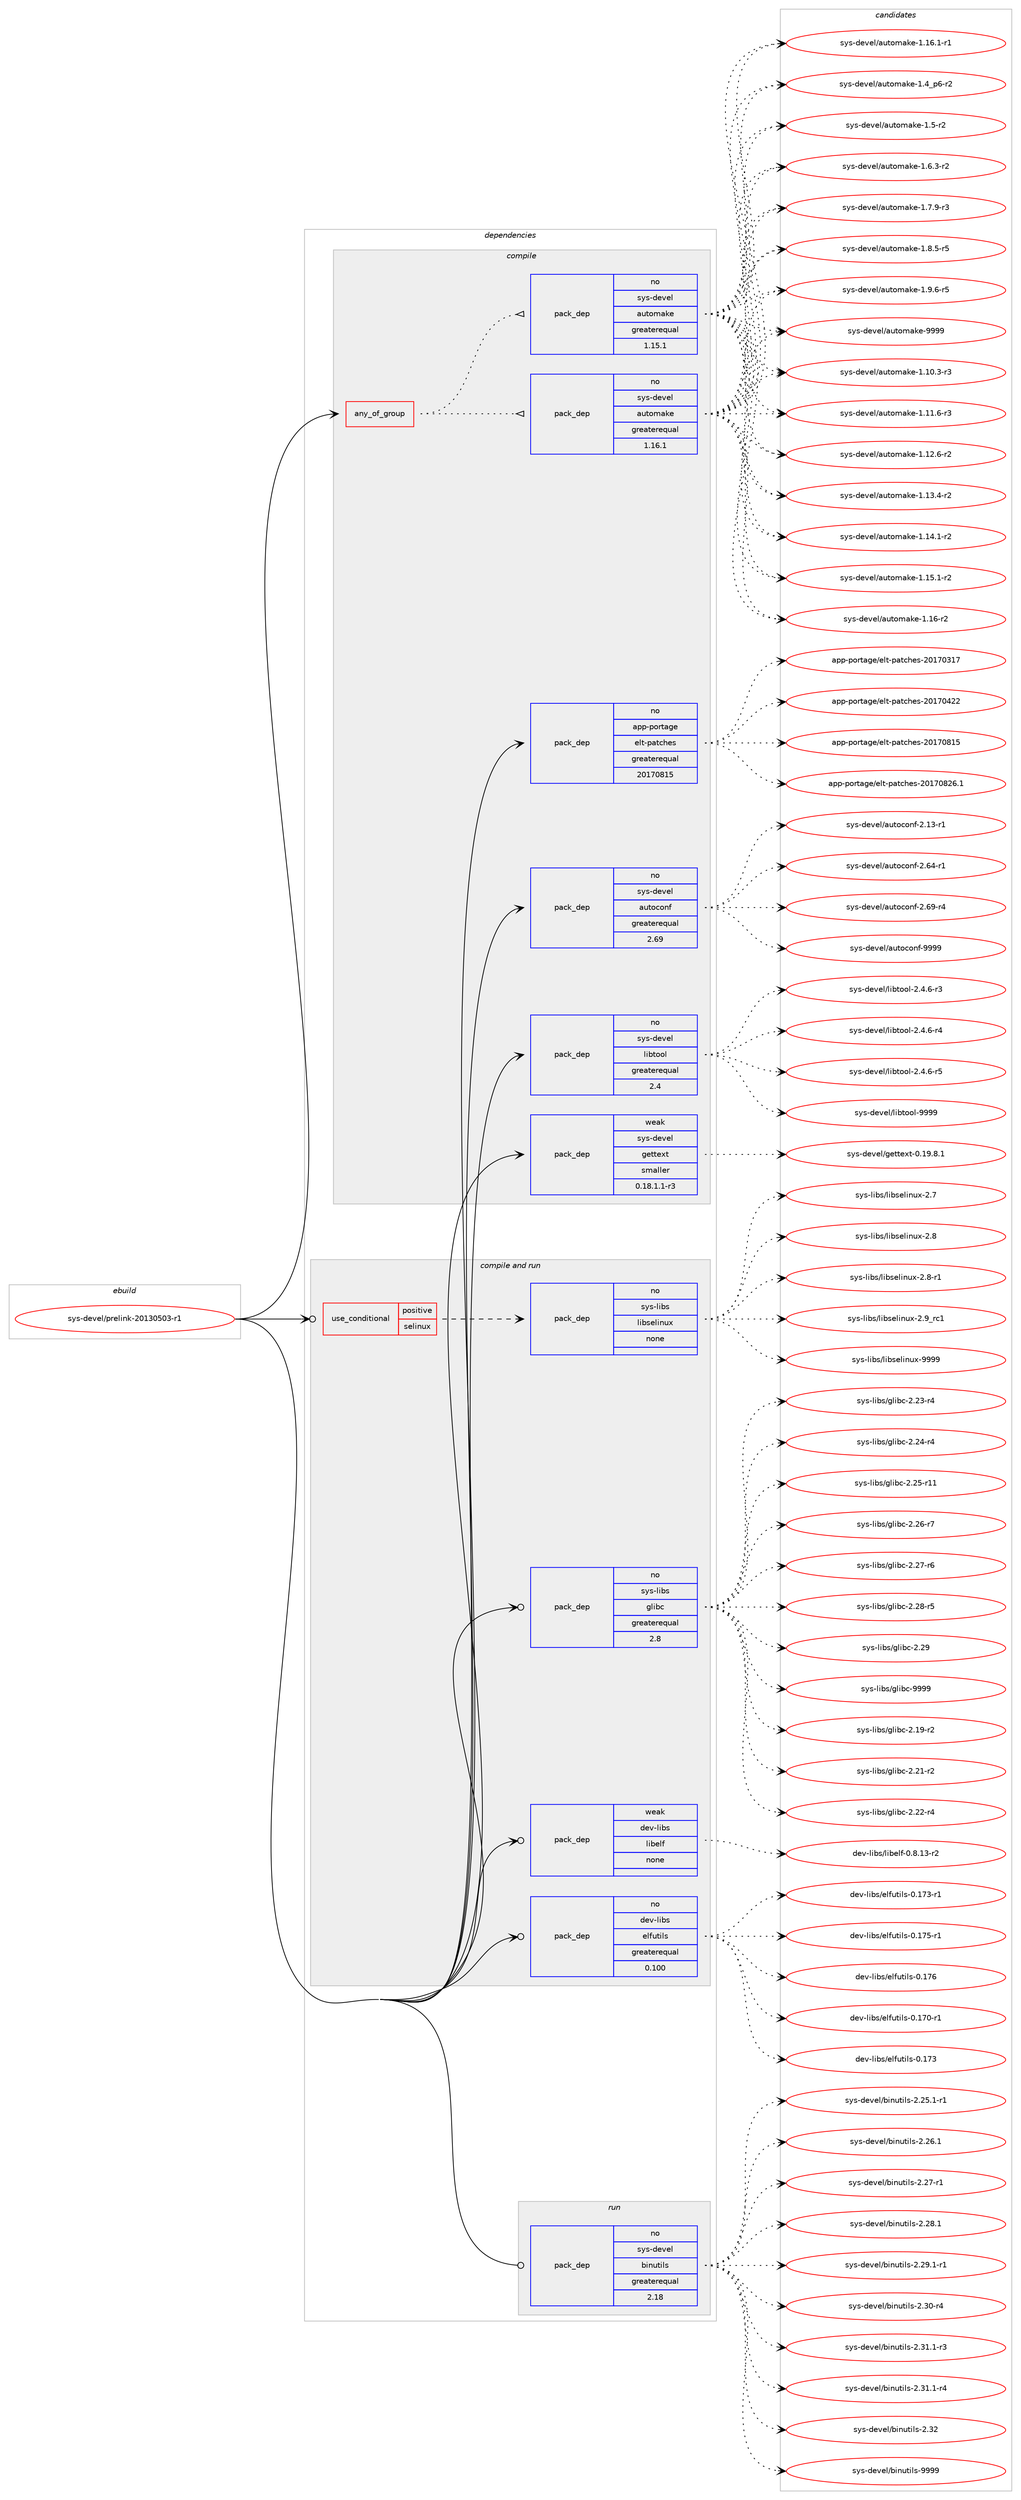 digraph prolog {

# *************
# Graph options
# *************

newrank=true;
concentrate=true;
compound=true;
graph [rankdir=LR,fontname=Helvetica,fontsize=10,ranksep=1.5];#, ranksep=2.5, nodesep=0.2];
edge  [arrowhead=vee];
node  [fontname=Helvetica,fontsize=10];

# **********
# The ebuild
# **********

subgraph cluster_leftcol {
color=gray;
rank=same;
label=<<i>ebuild</i>>;
id [label="sys-devel/prelink-20130503-r1", color=red, width=4, href="../sys-devel/prelink-20130503-r1.svg"];
}

# ****************
# The dependencies
# ****************

subgraph cluster_midcol {
color=gray;
label=<<i>dependencies</i>>;
subgraph cluster_compile {
fillcolor="#eeeeee";
style=filled;
label=<<i>compile</i>>;
subgraph any27481 {
dependency1730034 [label=<<TABLE BORDER="0" CELLBORDER="1" CELLSPACING="0" CELLPADDING="4"><TR><TD CELLPADDING="10">any_of_group</TD></TR></TABLE>>, shape=none, color=red];subgraph pack1241485 {
dependency1730035 [label=<<TABLE BORDER="0" CELLBORDER="1" CELLSPACING="0" CELLPADDING="4" WIDTH="220"><TR><TD ROWSPAN="6" CELLPADDING="30">pack_dep</TD></TR><TR><TD WIDTH="110">no</TD></TR><TR><TD>sys-devel</TD></TR><TR><TD>automake</TD></TR><TR><TD>greaterequal</TD></TR><TR><TD>1.16.1</TD></TR></TABLE>>, shape=none, color=blue];
}
dependency1730034:e -> dependency1730035:w [weight=20,style="dotted",arrowhead="oinv"];
subgraph pack1241486 {
dependency1730036 [label=<<TABLE BORDER="0" CELLBORDER="1" CELLSPACING="0" CELLPADDING="4" WIDTH="220"><TR><TD ROWSPAN="6" CELLPADDING="30">pack_dep</TD></TR><TR><TD WIDTH="110">no</TD></TR><TR><TD>sys-devel</TD></TR><TR><TD>automake</TD></TR><TR><TD>greaterequal</TD></TR><TR><TD>1.15.1</TD></TR></TABLE>>, shape=none, color=blue];
}
dependency1730034:e -> dependency1730036:w [weight=20,style="dotted",arrowhead="oinv"];
}
id:e -> dependency1730034:w [weight=20,style="solid",arrowhead="vee"];
subgraph pack1241487 {
dependency1730037 [label=<<TABLE BORDER="0" CELLBORDER="1" CELLSPACING="0" CELLPADDING="4" WIDTH="220"><TR><TD ROWSPAN="6" CELLPADDING="30">pack_dep</TD></TR><TR><TD WIDTH="110">no</TD></TR><TR><TD>app-portage</TD></TR><TR><TD>elt-patches</TD></TR><TR><TD>greaterequal</TD></TR><TR><TD>20170815</TD></TR></TABLE>>, shape=none, color=blue];
}
id:e -> dependency1730037:w [weight=20,style="solid",arrowhead="vee"];
subgraph pack1241488 {
dependency1730038 [label=<<TABLE BORDER="0" CELLBORDER="1" CELLSPACING="0" CELLPADDING="4" WIDTH="220"><TR><TD ROWSPAN="6" CELLPADDING="30">pack_dep</TD></TR><TR><TD WIDTH="110">no</TD></TR><TR><TD>sys-devel</TD></TR><TR><TD>autoconf</TD></TR><TR><TD>greaterequal</TD></TR><TR><TD>2.69</TD></TR></TABLE>>, shape=none, color=blue];
}
id:e -> dependency1730038:w [weight=20,style="solid",arrowhead="vee"];
subgraph pack1241489 {
dependency1730039 [label=<<TABLE BORDER="0" CELLBORDER="1" CELLSPACING="0" CELLPADDING="4" WIDTH="220"><TR><TD ROWSPAN="6" CELLPADDING="30">pack_dep</TD></TR><TR><TD WIDTH="110">no</TD></TR><TR><TD>sys-devel</TD></TR><TR><TD>libtool</TD></TR><TR><TD>greaterequal</TD></TR><TR><TD>2.4</TD></TR></TABLE>>, shape=none, color=blue];
}
id:e -> dependency1730039:w [weight=20,style="solid",arrowhead="vee"];
subgraph pack1241490 {
dependency1730040 [label=<<TABLE BORDER="0" CELLBORDER="1" CELLSPACING="0" CELLPADDING="4" WIDTH="220"><TR><TD ROWSPAN="6" CELLPADDING="30">pack_dep</TD></TR><TR><TD WIDTH="110">weak</TD></TR><TR><TD>sys-devel</TD></TR><TR><TD>gettext</TD></TR><TR><TD>smaller</TD></TR><TR><TD>0.18.1.1-r3</TD></TR></TABLE>>, shape=none, color=blue];
}
id:e -> dependency1730040:w [weight=20,style="solid",arrowhead="vee"];
}
subgraph cluster_compileandrun {
fillcolor="#eeeeee";
style=filled;
label=<<i>compile and run</i>>;
subgraph cond460155 {
dependency1730041 [label=<<TABLE BORDER="0" CELLBORDER="1" CELLSPACING="0" CELLPADDING="4"><TR><TD ROWSPAN="3" CELLPADDING="10">use_conditional</TD></TR><TR><TD>positive</TD></TR><TR><TD>selinux</TD></TR></TABLE>>, shape=none, color=red];
subgraph pack1241491 {
dependency1730042 [label=<<TABLE BORDER="0" CELLBORDER="1" CELLSPACING="0" CELLPADDING="4" WIDTH="220"><TR><TD ROWSPAN="6" CELLPADDING="30">pack_dep</TD></TR><TR><TD WIDTH="110">no</TD></TR><TR><TD>sys-libs</TD></TR><TR><TD>libselinux</TD></TR><TR><TD>none</TD></TR><TR><TD></TD></TR></TABLE>>, shape=none, color=blue];
}
dependency1730041:e -> dependency1730042:w [weight=20,style="dashed",arrowhead="vee"];
}
id:e -> dependency1730041:w [weight=20,style="solid",arrowhead="odotvee"];
subgraph pack1241492 {
dependency1730043 [label=<<TABLE BORDER="0" CELLBORDER="1" CELLSPACING="0" CELLPADDING="4" WIDTH="220"><TR><TD ROWSPAN="6" CELLPADDING="30">pack_dep</TD></TR><TR><TD WIDTH="110">no</TD></TR><TR><TD>dev-libs</TD></TR><TR><TD>elfutils</TD></TR><TR><TD>greaterequal</TD></TR><TR><TD>0.100</TD></TR></TABLE>>, shape=none, color=blue];
}
id:e -> dependency1730043:w [weight=20,style="solid",arrowhead="odotvee"];
subgraph pack1241493 {
dependency1730044 [label=<<TABLE BORDER="0" CELLBORDER="1" CELLSPACING="0" CELLPADDING="4" WIDTH="220"><TR><TD ROWSPAN="6" CELLPADDING="30">pack_dep</TD></TR><TR><TD WIDTH="110">no</TD></TR><TR><TD>sys-libs</TD></TR><TR><TD>glibc</TD></TR><TR><TD>greaterequal</TD></TR><TR><TD>2.8</TD></TR></TABLE>>, shape=none, color=blue];
}
id:e -> dependency1730044:w [weight=20,style="solid",arrowhead="odotvee"];
subgraph pack1241494 {
dependency1730045 [label=<<TABLE BORDER="0" CELLBORDER="1" CELLSPACING="0" CELLPADDING="4" WIDTH="220"><TR><TD ROWSPAN="6" CELLPADDING="30">pack_dep</TD></TR><TR><TD WIDTH="110">weak</TD></TR><TR><TD>dev-libs</TD></TR><TR><TD>libelf</TD></TR><TR><TD>none</TD></TR><TR><TD></TD></TR></TABLE>>, shape=none, color=blue];
}
id:e -> dependency1730045:w [weight=20,style="solid",arrowhead="odotvee"];
}
subgraph cluster_run {
fillcolor="#eeeeee";
style=filled;
label=<<i>run</i>>;
subgraph pack1241495 {
dependency1730046 [label=<<TABLE BORDER="0" CELLBORDER="1" CELLSPACING="0" CELLPADDING="4" WIDTH="220"><TR><TD ROWSPAN="6" CELLPADDING="30">pack_dep</TD></TR><TR><TD WIDTH="110">no</TD></TR><TR><TD>sys-devel</TD></TR><TR><TD>binutils</TD></TR><TR><TD>greaterequal</TD></TR><TR><TD>2.18</TD></TR></TABLE>>, shape=none, color=blue];
}
id:e -> dependency1730046:w [weight=20,style="solid",arrowhead="odot"];
}
}

# **************
# The candidates
# **************

subgraph cluster_choices {
rank=same;
color=gray;
label=<<i>candidates</i>>;

subgraph choice1241485 {
color=black;
nodesep=1;
choice11512111545100101118101108479711711611110997107101454946494846514511451 [label="sys-devel/automake-1.10.3-r3", color=red, width=4,href="../sys-devel/automake-1.10.3-r3.svg"];
choice11512111545100101118101108479711711611110997107101454946494946544511451 [label="sys-devel/automake-1.11.6-r3", color=red, width=4,href="../sys-devel/automake-1.11.6-r3.svg"];
choice11512111545100101118101108479711711611110997107101454946495046544511450 [label="sys-devel/automake-1.12.6-r2", color=red, width=4,href="../sys-devel/automake-1.12.6-r2.svg"];
choice11512111545100101118101108479711711611110997107101454946495146524511450 [label="sys-devel/automake-1.13.4-r2", color=red, width=4,href="../sys-devel/automake-1.13.4-r2.svg"];
choice11512111545100101118101108479711711611110997107101454946495246494511450 [label="sys-devel/automake-1.14.1-r2", color=red, width=4,href="../sys-devel/automake-1.14.1-r2.svg"];
choice11512111545100101118101108479711711611110997107101454946495346494511450 [label="sys-devel/automake-1.15.1-r2", color=red, width=4,href="../sys-devel/automake-1.15.1-r2.svg"];
choice1151211154510010111810110847971171161111099710710145494649544511450 [label="sys-devel/automake-1.16-r2", color=red, width=4,href="../sys-devel/automake-1.16-r2.svg"];
choice11512111545100101118101108479711711611110997107101454946495446494511449 [label="sys-devel/automake-1.16.1-r1", color=red, width=4,href="../sys-devel/automake-1.16.1-r1.svg"];
choice115121115451001011181011084797117116111109971071014549465295112544511450 [label="sys-devel/automake-1.4_p6-r2", color=red, width=4,href="../sys-devel/automake-1.4_p6-r2.svg"];
choice11512111545100101118101108479711711611110997107101454946534511450 [label="sys-devel/automake-1.5-r2", color=red, width=4,href="../sys-devel/automake-1.5-r2.svg"];
choice115121115451001011181011084797117116111109971071014549465446514511450 [label="sys-devel/automake-1.6.3-r2", color=red, width=4,href="../sys-devel/automake-1.6.3-r2.svg"];
choice115121115451001011181011084797117116111109971071014549465546574511451 [label="sys-devel/automake-1.7.9-r3", color=red, width=4,href="../sys-devel/automake-1.7.9-r3.svg"];
choice115121115451001011181011084797117116111109971071014549465646534511453 [label="sys-devel/automake-1.8.5-r5", color=red, width=4,href="../sys-devel/automake-1.8.5-r5.svg"];
choice115121115451001011181011084797117116111109971071014549465746544511453 [label="sys-devel/automake-1.9.6-r5", color=red, width=4,href="../sys-devel/automake-1.9.6-r5.svg"];
choice115121115451001011181011084797117116111109971071014557575757 [label="sys-devel/automake-9999", color=red, width=4,href="../sys-devel/automake-9999.svg"];
dependency1730035:e -> choice11512111545100101118101108479711711611110997107101454946494846514511451:w [style=dotted,weight="100"];
dependency1730035:e -> choice11512111545100101118101108479711711611110997107101454946494946544511451:w [style=dotted,weight="100"];
dependency1730035:e -> choice11512111545100101118101108479711711611110997107101454946495046544511450:w [style=dotted,weight="100"];
dependency1730035:e -> choice11512111545100101118101108479711711611110997107101454946495146524511450:w [style=dotted,weight="100"];
dependency1730035:e -> choice11512111545100101118101108479711711611110997107101454946495246494511450:w [style=dotted,weight="100"];
dependency1730035:e -> choice11512111545100101118101108479711711611110997107101454946495346494511450:w [style=dotted,weight="100"];
dependency1730035:e -> choice1151211154510010111810110847971171161111099710710145494649544511450:w [style=dotted,weight="100"];
dependency1730035:e -> choice11512111545100101118101108479711711611110997107101454946495446494511449:w [style=dotted,weight="100"];
dependency1730035:e -> choice115121115451001011181011084797117116111109971071014549465295112544511450:w [style=dotted,weight="100"];
dependency1730035:e -> choice11512111545100101118101108479711711611110997107101454946534511450:w [style=dotted,weight="100"];
dependency1730035:e -> choice115121115451001011181011084797117116111109971071014549465446514511450:w [style=dotted,weight="100"];
dependency1730035:e -> choice115121115451001011181011084797117116111109971071014549465546574511451:w [style=dotted,weight="100"];
dependency1730035:e -> choice115121115451001011181011084797117116111109971071014549465646534511453:w [style=dotted,weight="100"];
dependency1730035:e -> choice115121115451001011181011084797117116111109971071014549465746544511453:w [style=dotted,weight="100"];
dependency1730035:e -> choice115121115451001011181011084797117116111109971071014557575757:w [style=dotted,weight="100"];
}
subgraph choice1241486 {
color=black;
nodesep=1;
choice11512111545100101118101108479711711611110997107101454946494846514511451 [label="sys-devel/automake-1.10.3-r3", color=red, width=4,href="../sys-devel/automake-1.10.3-r3.svg"];
choice11512111545100101118101108479711711611110997107101454946494946544511451 [label="sys-devel/automake-1.11.6-r3", color=red, width=4,href="../sys-devel/automake-1.11.6-r3.svg"];
choice11512111545100101118101108479711711611110997107101454946495046544511450 [label="sys-devel/automake-1.12.6-r2", color=red, width=4,href="../sys-devel/automake-1.12.6-r2.svg"];
choice11512111545100101118101108479711711611110997107101454946495146524511450 [label="sys-devel/automake-1.13.4-r2", color=red, width=4,href="../sys-devel/automake-1.13.4-r2.svg"];
choice11512111545100101118101108479711711611110997107101454946495246494511450 [label="sys-devel/automake-1.14.1-r2", color=red, width=4,href="../sys-devel/automake-1.14.1-r2.svg"];
choice11512111545100101118101108479711711611110997107101454946495346494511450 [label="sys-devel/automake-1.15.1-r2", color=red, width=4,href="../sys-devel/automake-1.15.1-r2.svg"];
choice1151211154510010111810110847971171161111099710710145494649544511450 [label="sys-devel/automake-1.16-r2", color=red, width=4,href="../sys-devel/automake-1.16-r2.svg"];
choice11512111545100101118101108479711711611110997107101454946495446494511449 [label="sys-devel/automake-1.16.1-r1", color=red, width=4,href="../sys-devel/automake-1.16.1-r1.svg"];
choice115121115451001011181011084797117116111109971071014549465295112544511450 [label="sys-devel/automake-1.4_p6-r2", color=red, width=4,href="../sys-devel/automake-1.4_p6-r2.svg"];
choice11512111545100101118101108479711711611110997107101454946534511450 [label="sys-devel/automake-1.5-r2", color=red, width=4,href="../sys-devel/automake-1.5-r2.svg"];
choice115121115451001011181011084797117116111109971071014549465446514511450 [label="sys-devel/automake-1.6.3-r2", color=red, width=4,href="../sys-devel/automake-1.6.3-r2.svg"];
choice115121115451001011181011084797117116111109971071014549465546574511451 [label="sys-devel/automake-1.7.9-r3", color=red, width=4,href="../sys-devel/automake-1.7.9-r3.svg"];
choice115121115451001011181011084797117116111109971071014549465646534511453 [label="sys-devel/automake-1.8.5-r5", color=red, width=4,href="../sys-devel/automake-1.8.5-r5.svg"];
choice115121115451001011181011084797117116111109971071014549465746544511453 [label="sys-devel/automake-1.9.6-r5", color=red, width=4,href="../sys-devel/automake-1.9.6-r5.svg"];
choice115121115451001011181011084797117116111109971071014557575757 [label="sys-devel/automake-9999", color=red, width=4,href="../sys-devel/automake-9999.svg"];
dependency1730036:e -> choice11512111545100101118101108479711711611110997107101454946494846514511451:w [style=dotted,weight="100"];
dependency1730036:e -> choice11512111545100101118101108479711711611110997107101454946494946544511451:w [style=dotted,weight="100"];
dependency1730036:e -> choice11512111545100101118101108479711711611110997107101454946495046544511450:w [style=dotted,weight="100"];
dependency1730036:e -> choice11512111545100101118101108479711711611110997107101454946495146524511450:w [style=dotted,weight="100"];
dependency1730036:e -> choice11512111545100101118101108479711711611110997107101454946495246494511450:w [style=dotted,weight="100"];
dependency1730036:e -> choice11512111545100101118101108479711711611110997107101454946495346494511450:w [style=dotted,weight="100"];
dependency1730036:e -> choice1151211154510010111810110847971171161111099710710145494649544511450:w [style=dotted,weight="100"];
dependency1730036:e -> choice11512111545100101118101108479711711611110997107101454946495446494511449:w [style=dotted,weight="100"];
dependency1730036:e -> choice115121115451001011181011084797117116111109971071014549465295112544511450:w [style=dotted,weight="100"];
dependency1730036:e -> choice11512111545100101118101108479711711611110997107101454946534511450:w [style=dotted,weight="100"];
dependency1730036:e -> choice115121115451001011181011084797117116111109971071014549465446514511450:w [style=dotted,weight="100"];
dependency1730036:e -> choice115121115451001011181011084797117116111109971071014549465546574511451:w [style=dotted,weight="100"];
dependency1730036:e -> choice115121115451001011181011084797117116111109971071014549465646534511453:w [style=dotted,weight="100"];
dependency1730036:e -> choice115121115451001011181011084797117116111109971071014549465746544511453:w [style=dotted,weight="100"];
dependency1730036:e -> choice115121115451001011181011084797117116111109971071014557575757:w [style=dotted,weight="100"];
}
subgraph choice1241487 {
color=black;
nodesep=1;
choice97112112451121111141169710310147101108116451129711699104101115455048495548514955 [label="app-portage/elt-patches-20170317", color=red, width=4,href="../app-portage/elt-patches-20170317.svg"];
choice97112112451121111141169710310147101108116451129711699104101115455048495548525050 [label="app-portage/elt-patches-20170422", color=red, width=4,href="../app-portage/elt-patches-20170422.svg"];
choice97112112451121111141169710310147101108116451129711699104101115455048495548564953 [label="app-portage/elt-patches-20170815", color=red, width=4,href="../app-portage/elt-patches-20170815.svg"];
choice971121124511211111411697103101471011081164511297116991041011154550484955485650544649 [label="app-portage/elt-patches-20170826.1", color=red, width=4,href="../app-portage/elt-patches-20170826.1.svg"];
dependency1730037:e -> choice97112112451121111141169710310147101108116451129711699104101115455048495548514955:w [style=dotted,weight="100"];
dependency1730037:e -> choice97112112451121111141169710310147101108116451129711699104101115455048495548525050:w [style=dotted,weight="100"];
dependency1730037:e -> choice97112112451121111141169710310147101108116451129711699104101115455048495548564953:w [style=dotted,weight="100"];
dependency1730037:e -> choice971121124511211111411697103101471011081164511297116991041011154550484955485650544649:w [style=dotted,weight="100"];
}
subgraph choice1241488 {
color=black;
nodesep=1;
choice1151211154510010111810110847971171161119911111010245504649514511449 [label="sys-devel/autoconf-2.13-r1", color=red, width=4,href="../sys-devel/autoconf-2.13-r1.svg"];
choice1151211154510010111810110847971171161119911111010245504654524511449 [label="sys-devel/autoconf-2.64-r1", color=red, width=4,href="../sys-devel/autoconf-2.64-r1.svg"];
choice1151211154510010111810110847971171161119911111010245504654574511452 [label="sys-devel/autoconf-2.69-r4", color=red, width=4,href="../sys-devel/autoconf-2.69-r4.svg"];
choice115121115451001011181011084797117116111991111101024557575757 [label="sys-devel/autoconf-9999", color=red, width=4,href="../sys-devel/autoconf-9999.svg"];
dependency1730038:e -> choice1151211154510010111810110847971171161119911111010245504649514511449:w [style=dotted,weight="100"];
dependency1730038:e -> choice1151211154510010111810110847971171161119911111010245504654524511449:w [style=dotted,weight="100"];
dependency1730038:e -> choice1151211154510010111810110847971171161119911111010245504654574511452:w [style=dotted,weight="100"];
dependency1730038:e -> choice115121115451001011181011084797117116111991111101024557575757:w [style=dotted,weight="100"];
}
subgraph choice1241489 {
color=black;
nodesep=1;
choice1151211154510010111810110847108105981161111111084550465246544511451 [label="sys-devel/libtool-2.4.6-r3", color=red, width=4,href="../sys-devel/libtool-2.4.6-r3.svg"];
choice1151211154510010111810110847108105981161111111084550465246544511452 [label="sys-devel/libtool-2.4.6-r4", color=red, width=4,href="../sys-devel/libtool-2.4.6-r4.svg"];
choice1151211154510010111810110847108105981161111111084550465246544511453 [label="sys-devel/libtool-2.4.6-r5", color=red, width=4,href="../sys-devel/libtool-2.4.6-r5.svg"];
choice1151211154510010111810110847108105981161111111084557575757 [label="sys-devel/libtool-9999", color=red, width=4,href="../sys-devel/libtool-9999.svg"];
dependency1730039:e -> choice1151211154510010111810110847108105981161111111084550465246544511451:w [style=dotted,weight="100"];
dependency1730039:e -> choice1151211154510010111810110847108105981161111111084550465246544511452:w [style=dotted,weight="100"];
dependency1730039:e -> choice1151211154510010111810110847108105981161111111084550465246544511453:w [style=dotted,weight="100"];
dependency1730039:e -> choice1151211154510010111810110847108105981161111111084557575757:w [style=dotted,weight="100"];
}
subgraph choice1241490 {
color=black;
nodesep=1;
choice1151211154510010111810110847103101116116101120116454846495746564649 [label="sys-devel/gettext-0.19.8.1", color=red, width=4,href="../sys-devel/gettext-0.19.8.1.svg"];
dependency1730040:e -> choice1151211154510010111810110847103101116116101120116454846495746564649:w [style=dotted,weight="100"];
}
subgraph choice1241491 {
color=black;
nodesep=1;
choice1151211154510810598115471081059811510110810511011712045504655 [label="sys-libs/libselinux-2.7", color=red, width=4,href="../sys-libs/libselinux-2.7.svg"];
choice1151211154510810598115471081059811510110810511011712045504656 [label="sys-libs/libselinux-2.8", color=red, width=4,href="../sys-libs/libselinux-2.8.svg"];
choice11512111545108105981154710810598115101108105110117120455046564511449 [label="sys-libs/libselinux-2.8-r1", color=red, width=4,href="../sys-libs/libselinux-2.8-r1.svg"];
choice1151211154510810598115471081059811510110810511011712045504657951149949 [label="sys-libs/libselinux-2.9_rc1", color=red, width=4,href="../sys-libs/libselinux-2.9_rc1.svg"];
choice115121115451081059811547108105981151011081051101171204557575757 [label="sys-libs/libselinux-9999", color=red, width=4,href="../sys-libs/libselinux-9999.svg"];
dependency1730042:e -> choice1151211154510810598115471081059811510110810511011712045504655:w [style=dotted,weight="100"];
dependency1730042:e -> choice1151211154510810598115471081059811510110810511011712045504656:w [style=dotted,weight="100"];
dependency1730042:e -> choice11512111545108105981154710810598115101108105110117120455046564511449:w [style=dotted,weight="100"];
dependency1730042:e -> choice1151211154510810598115471081059811510110810511011712045504657951149949:w [style=dotted,weight="100"];
dependency1730042:e -> choice115121115451081059811547108105981151011081051101171204557575757:w [style=dotted,weight="100"];
}
subgraph choice1241492 {
color=black;
nodesep=1;
choice1001011184510810598115471011081021171161051081154548464955484511449 [label="dev-libs/elfutils-0.170-r1", color=red, width=4,href="../dev-libs/elfutils-0.170-r1.svg"];
choice100101118451081059811547101108102117116105108115454846495551 [label="dev-libs/elfutils-0.173", color=red, width=4,href="../dev-libs/elfutils-0.173.svg"];
choice1001011184510810598115471011081021171161051081154548464955514511449 [label="dev-libs/elfutils-0.173-r1", color=red, width=4,href="../dev-libs/elfutils-0.173-r1.svg"];
choice1001011184510810598115471011081021171161051081154548464955534511449 [label="dev-libs/elfutils-0.175-r1", color=red, width=4,href="../dev-libs/elfutils-0.175-r1.svg"];
choice100101118451081059811547101108102117116105108115454846495554 [label="dev-libs/elfutils-0.176", color=red, width=4,href="../dev-libs/elfutils-0.176.svg"];
dependency1730043:e -> choice1001011184510810598115471011081021171161051081154548464955484511449:w [style=dotted,weight="100"];
dependency1730043:e -> choice100101118451081059811547101108102117116105108115454846495551:w [style=dotted,weight="100"];
dependency1730043:e -> choice1001011184510810598115471011081021171161051081154548464955514511449:w [style=dotted,weight="100"];
dependency1730043:e -> choice1001011184510810598115471011081021171161051081154548464955534511449:w [style=dotted,weight="100"];
dependency1730043:e -> choice100101118451081059811547101108102117116105108115454846495554:w [style=dotted,weight="100"];
}
subgraph choice1241493 {
color=black;
nodesep=1;
choice115121115451081059811547103108105989945504649574511450 [label="sys-libs/glibc-2.19-r2", color=red, width=4,href="../sys-libs/glibc-2.19-r2.svg"];
choice115121115451081059811547103108105989945504650494511450 [label="sys-libs/glibc-2.21-r2", color=red, width=4,href="../sys-libs/glibc-2.21-r2.svg"];
choice115121115451081059811547103108105989945504650504511452 [label="sys-libs/glibc-2.22-r4", color=red, width=4,href="../sys-libs/glibc-2.22-r4.svg"];
choice115121115451081059811547103108105989945504650514511452 [label="sys-libs/glibc-2.23-r4", color=red, width=4,href="../sys-libs/glibc-2.23-r4.svg"];
choice115121115451081059811547103108105989945504650524511452 [label="sys-libs/glibc-2.24-r4", color=red, width=4,href="../sys-libs/glibc-2.24-r4.svg"];
choice11512111545108105981154710310810598994550465053451144949 [label="sys-libs/glibc-2.25-r11", color=red, width=4,href="../sys-libs/glibc-2.25-r11.svg"];
choice115121115451081059811547103108105989945504650544511455 [label="sys-libs/glibc-2.26-r7", color=red, width=4,href="../sys-libs/glibc-2.26-r7.svg"];
choice115121115451081059811547103108105989945504650554511454 [label="sys-libs/glibc-2.27-r6", color=red, width=4,href="../sys-libs/glibc-2.27-r6.svg"];
choice115121115451081059811547103108105989945504650564511453 [label="sys-libs/glibc-2.28-r5", color=red, width=4,href="../sys-libs/glibc-2.28-r5.svg"];
choice11512111545108105981154710310810598994550465057 [label="sys-libs/glibc-2.29", color=red, width=4,href="../sys-libs/glibc-2.29.svg"];
choice11512111545108105981154710310810598994557575757 [label="sys-libs/glibc-9999", color=red, width=4,href="../sys-libs/glibc-9999.svg"];
dependency1730044:e -> choice115121115451081059811547103108105989945504649574511450:w [style=dotted,weight="100"];
dependency1730044:e -> choice115121115451081059811547103108105989945504650494511450:w [style=dotted,weight="100"];
dependency1730044:e -> choice115121115451081059811547103108105989945504650504511452:w [style=dotted,weight="100"];
dependency1730044:e -> choice115121115451081059811547103108105989945504650514511452:w [style=dotted,weight="100"];
dependency1730044:e -> choice115121115451081059811547103108105989945504650524511452:w [style=dotted,weight="100"];
dependency1730044:e -> choice11512111545108105981154710310810598994550465053451144949:w [style=dotted,weight="100"];
dependency1730044:e -> choice115121115451081059811547103108105989945504650544511455:w [style=dotted,weight="100"];
dependency1730044:e -> choice115121115451081059811547103108105989945504650554511454:w [style=dotted,weight="100"];
dependency1730044:e -> choice115121115451081059811547103108105989945504650564511453:w [style=dotted,weight="100"];
dependency1730044:e -> choice11512111545108105981154710310810598994550465057:w [style=dotted,weight="100"];
dependency1730044:e -> choice11512111545108105981154710310810598994557575757:w [style=dotted,weight="100"];
}
subgraph choice1241494 {
color=black;
nodesep=1;
choice10010111845108105981154710810598101108102454846564649514511450 [label="dev-libs/libelf-0.8.13-r2", color=red, width=4,href="../dev-libs/libelf-0.8.13-r2.svg"];
dependency1730045:e -> choice10010111845108105981154710810598101108102454846564649514511450:w [style=dotted,weight="100"];
}
subgraph choice1241495 {
color=black;
nodesep=1;
choice115121115451001011181011084798105110117116105108115455046505346494511449 [label="sys-devel/binutils-2.25.1-r1", color=red, width=4,href="../sys-devel/binutils-2.25.1-r1.svg"];
choice11512111545100101118101108479810511011711610510811545504650544649 [label="sys-devel/binutils-2.26.1", color=red, width=4,href="../sys-devel/binutils-2.26.1.svg"];
choice11512111545100101118101108479810511011711610510811545504650554511449 [label="sys-devel/binutils-2.27-r1", color=red, width=4,href="../sys-devel/binutils-2.27-r1.svg"];
choice11512111545100101118101108479810511011711610510811545504650564649 [label="sys-devel/binutils-2.28.1", color=red, width=4,href="../sys-devel/binutils-2.28.1.svg"];
choice115121115451001011181011084798105110117116105108115455046505746494511449 [label="sys-devel/binutils-2.29.1-r1", color=red, width=4,href="../sys-devel/binutils-2.29.1-r1.svg"];
choice11512111545100101118101108479810511011711610510811545504651484511452 [label="sys-devel/binutils-2.30-r4", color=red, width=4,href="../sys-devel/binutils-2.30-r4.svg"];
choice115121115451001011181011084798105110117116105108115455046514946494511451 [label="sys-devel/binutils-2.31.1-r3", color=red, width=4,href="../sys-devel/binutils-2.31.1-r3.svg"];
choice115121115451001011181011084798105110117116105108115455046514946494511452 [label="sys-devel/binutils-2.31.1-r4", color=red, width=4,href="../sys-devel/binutils-2.31.1-r4.svg"];
choice1151211154510010111810110847981051101171161051081154550465150 [label="sys-devel/binutils-2.32", color=red, width=4,href="../sys-devel/binutils-2.32.svg"];
choice1151211154510010111810110847981051101171161051081154557575757 [label="sys-devel/binutils-9999", color=red, width=4,href="../sys-devel/binutils-9999.svg"];
dependency1730046:e -> choice115121115451001011181011084798105110117116105108115455046505346494511449:w [style=dotted,weight="100"];
dependency1730046:e -> choice11512111545100101118101108479810511011711610510811545504650544649:w [style=dotted,weight="100"];
dependency1730046:e -> choice11512111545100101118101108479810511011711610510811545504650554511449:w [style=dotted,weight="100"];
dependency1730046:e -> choice11512111545100101118101108479810511011711610510811545504650564649:w [style=dotted,weight="100"];
dependency1730046:e -> choice115121115451001011181011084798105110117116105108115455046505746494511449:w [style=dotted,weight="100"];
dependency1730046:e -> choice11512111545100101118101108479810511011711610510811545504651484511452:w [style=dotted,weight="100"];
dependency1730046:e -> choice115121115451001011181011084798105110117116105108115455046514946494511451:w [style=dotted,weight="100"];
dependency1730046:e -> choice115121115451001011181011084798105110117116105108115455046514946494511452:w [style=dotted,weight="100"];
dependency1730046:e -> choice1151211154510010111810110847981051101171161051081154550465150:w [style=dotted,weight="100"];
dependency1730046:e -> choice1151211154510010111810110847981051101171161051081154557575757:w [style=dotted,weight="100"];
}
}

}
